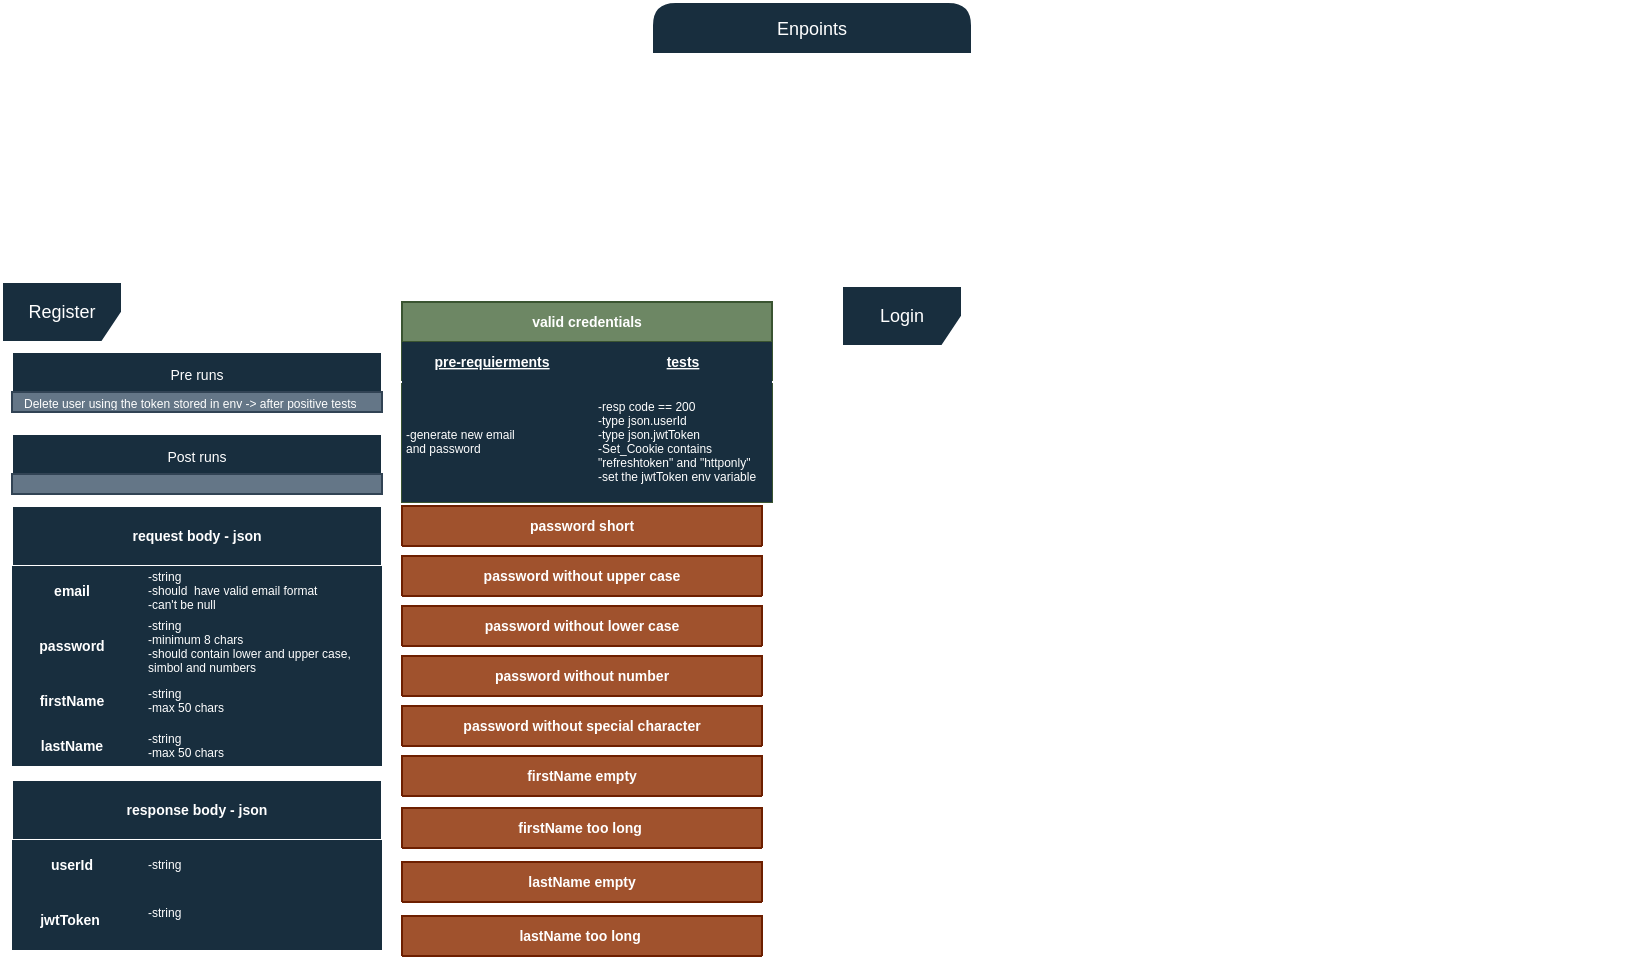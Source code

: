 <mxfile version="20.8.23" type="github">
  <diagram name="Page-1" id="sfZLxv_3EZcdbA1Q-Eus">
    <mxGraphModel dx="440" dy="1471" grid="1" gridSize="10" guides="1" tooltips="1" connect="1" arrows="1" fold="1" page="1" pageScale="1" pageWidth="850" pageHeight="1100" background="none" math="0" shadow="0">
      <root>
        <mxCell id="0" />
        <mxCell id="1" parent="0" />
        <mxCell id="djs5biteb5SUMcrxbuzb-297" value="lastName too long " style="shape=table;startSize=20;container=1;collapsible=1;childLayout=tableLayout;fixedRows=1;rowLines=0;fontStyle=1;align=center;resizeLast=1;fontSize=7;labelBackgroundColor=none;fillColor=#a0522d;strokeColor=#6D1F00;rounded=0;shadow=0;fillStyle=auto;fontColor=#ffffff;" vertex="1" collapsed="1" parent="1">
          <mxGeometry x="220" y="-633" width="180" height="20" as="geometry">
            <mxRectangle x="440" y="-823" width="180" height="70" as="alternateBounds" />
          </mxGeometry>
        </mxCell>
        <mxCell id="djs5biteb5SUMcrxbuzb-298" value="" style="shape=tableRow;horizontal=0;startSize=0;swimlaneHead=0;swimlaneBody=0;fillColor=none;collapsible=0;dropTarget=0;points=[[0,0.5],[1,0.5]];portConstraint=eastwest;top=0;left=0;right=0;bottom=1;fontSize=9;labelBackgroundColor=none;strokeColor=#FFFFFF;fontColor=#FFFFFF;rounded=1;" vertex="1" parent="djs5biteb5SUMcrxbuzb-297">
          <mxGeometry y="20" width="180" height="20" as="geometry" />
        </mxCell>
        <mxCell id="djs5biteb5SUMcrxbuzb-299" value="pre-requierments" style="shape=partialRectangle;connectable=0;fillColor=#182E3E;top=0;left=0;bottom=0;right=0;fontStyle=5;overflow=hidden;fontSize=7;labelBackgroundColor=none;strokeColor=#FFFFFF;fontColor=#FFFFFF;rounded=1;fillStyle=auto;" vertex="1" parent="djs5biteb5SUMcrxbuzb-298">
          <mxGeometry width="90" height="20" as="geometry">
            <mxRectangle width="90" height="20" as="alternateBounds" />
          </mxGeometry>
        </mxCell>
        <mxCell id="djs5biteb5SUMcrxbuzb-300" value="tests" style="shape=partialRectangle;connectable=0;fillColor=#182E3E;top=0;left=0;bottom=0;right=0;align=center;spacingLeft=6;fontStyle=5;overflow=hidden;fontSize=7;labelBackgroundColor=none;strokeColor=#FFFFFF;fontColor=#FFFFFF;rounded=1;fillStyle=auto;" vertex="1" parent="djs5biteb5SUMcrxbuzb-298">
          <mxGeometry x="90" width="90" height="20" as="geometry">
            <mxRectangle width="90" height="20" as="alternateBounds" />
          </mxGeometry>
        </mxCell>
        <mxCell id="djs5biteb5SUMcrxbuzb-301" value="" style="shape=tableRow;horizontal=0;startSize=0;swimlaneHead=0;swimlaneBody=0;fillColor=none;collapsible=0;dropTarget=0;points=[[0,0.5],[1,0.5]];portConstraint=eastwest;top=0;left=0;right=0;bottom=0;fontSize=9;labelBackgroundColor=none;strokeColor=#FFFFFF;fontColor=#FFFFFF;rounded=0;" vertex="1" parent="djs5biteb5SUMcrxbuzb-297">
          <mxGeometry y="40" width="180" height="30" as="geometry" />
        </mxCell>
        <mxCell id="djs5biteb5SUMcrxbuzb-302" value="-use random credentials&#xa;-lastName longer than 50" style="shape=partialRectangle;connectable=0;fillColor=#182E3E;top=0;left=0;bottom=0;right=0;editable=1;overflow=hidden;fontSize=6;labelBackgroundColor=none;strokeColor=#FFFFFF;fontColor=#FFFFFF;rounded=1;fillStyle=auto;align=left;" vertex="1" parent="djs5biteb5SUMcrxbuzb-301">
          <mxGeometry width="90" height="30" as="geometry">
            <mxRectangle width="90" height="30" as="alternateBounds" />
          </mxGeometry>
        </mxCell>
        <mxCell id="djs5biteb5SUMcrxbuzb-303" value="-resp code == 400&#xa;-json.type == &quot;LastName.&#xa;TooLong&quot;" style="shape=partialRectangle;connectable=0;fillColor=#182E3E;top=0;left=0;bottom=0;right=0;align=left;spacingLeft=6;overflow=hidden;fontSize=6;labelBackgroundColor=none;strokeColor=#FFFFFF;fontColor=#FFFFFF;rounded=1;fillStyle=auto;" vertex="1" parent="djs5biteb5SUMcrxbuzb-301">
          <mxGeometry x="90" width="90" height="30" as="geometry">
            <mxRectangle width="90" height="30" as="alternateBounds" />
          </mxGeometry>
        </mxCell>
        <mxCell id="djs5biteb5SUMcrxbuzb-283" value="lastName empty" style="shape=table;startSize=20;container=1;collapsible=1;childLayout=tableLayout;fixedRows=1;rowLines=0;fontStyle=1;align=center;resizeLast=1;fontSize=7;labelBackgroundColor=none;fillColor=#a0522d;strokeColor=#6D1F00;rounded=0;shadow=0;fillStyle=auto;fontColor=#ffffff;" vertex="1" collapsed="1" parent="1">
          <mxGeometry x="220" y="-660" width="180" height="20" as="geometry">
            <mxRectangle x="440" y="-897" width="180" height="70" as="alternateBounds" />
          </mxGeometry>
        </mxCell>
        <mxCell id="djs5biteb5SUMcrxbuzb-284" value="" style="shape=tableRow;horizontal=0;startSize=0;swimlaneHead=0;swimlaneBody=0;fillColor=none;collapsible=0;dropTarget=0;points=[[0,0.5],[1,0.5]];portConstraint=eastwest;top=0;left=0;right=0;bottom=1;fontSize=9;labelBackgroundColor=none;strokeColor=#FFFFFF;fontColor=#FFFFFF;rounded=1;" vertex="1" parent="djs5biteb5SUMcrxbuzb-283">
          <mxGeometry y="20" width="180" height="20" as="geometry" />
        </mxCell>
        <mxCell id="djs5biteb5SUMcrxbuzb-285" value="pre-requierments" style="shape=partialRectangle;connectable=0;fillColor=#182E3E;top=0;left=0;bottom=0;right=0;fontStyle=5;overflow=hidden;fontSize=7;labelBackgroundColor=none;strokeColor=#FFFFFF;fontColor=#FFFFFF;rounded=1;fillStyle=auto;" vertex="1" parent="djs5biteb5SUMcrxbuzb-284">
          <mxGeometry width="90" height="20" as="geometry">
            <mxRectangle width="90" height="20" as="alternateBounds" />
          </mxGeometry>
        </mxCell>
        <mxCell id="djs5biteb5SUMcrxbuzb-286" value="tests" style="shape=partialRectangle;connectable=0;fillColor=#182E3E;top=0;left=0;bottom=0;right=0;align=center;spacingLeft=6;fontStyle=5;overflow=hidden;fontSize=7;labelBackgroundColor=none;strokeColor=#FFFFFF;fontColor=#FFFFFF;rounded=1;fillStyle=auto;" vertex="1" parent="djs5biteb5SUMcrxbuzb-284">
          <mxGeometry x="90" width="90" height="20" as="geometry">
            <mxRectangle width="90" height="20" as="alternateBounds" />
          </mxGeometry>
        </mxCell>
        <mxCell id="djs5biteb5SUMcrxbuzb-287" value="" style="shape=tableRow;horizontal=0;startSize=0;swimlaneHead=0;swimlaneBody=0;fillColor=none;collapsible=0;dropTarget=0;points=[[0,0.5],[1,0.5]];portConstraint=eastwest;top=0;left=0;right=0;bottom=0;fontSize=9;labelBackgroundColor=none;strokeColor=#FFFFFF;fontColor=#FFFFFF;rounded=0;" vertex="1" parent="djs5biteb5SUMcrxbuzb-283">
          <mxGeometry y="40" width="180" height="30" as="geometry" />
        </mxCell>
        <mxCell id="djs5biteb5SUMcrxbuzb-288" value="-use random credentials&#xa;-lastName empty" style="shape=partialRectangle;connectable=0;fillColor=#182E3E;top=0;left=0;bottom=0;right=0;editable=1;overflow=hidden;fontSize=6;labelBackgroundColor=none;strokeColor=#FFFFFF;fontColor=#FFFFFF;rounded=1;fillStyle=auto;align=left;" vertex="1" parent="djs5biteb5SUMcrxbuzb-287">
          <mxGeometry width="90" height="30" as="geometry">
            <mxRectangle width="90" height="30" as="alternateBounds" />
          </mxGeometry>
        </mxCell>
        <mxCell id="djs5biteb5SUMcrxbuzb-289" value="-resp code == 400&#xa;-json.type == &quot;LastName.&#xa;Empty&quot;" style="shape=partialRectangle;connectable=0;fillColor=#182E3E;top=0;left=0;bottom=0;right=0;align=left;spacingLeft=6;overflow=hidden;fontSize=6;labelBackgroundColor=none;strokeColor=#FFFFFF;fontColor=#FFFFFF;rounded=1;fillStyle=auto;" vertex="1" parent="djs5biteb5SUMcrxbuzb-287">
          <mxGeometry x="90" width="90" height="30" as="geometry">
            <mxRectangle width="90" height="30" as="alternateBounds" />
          </mxGeometry>
        </mxCell>
        <mxCell id="djs5biteb5SUMcrxbuzb-276" value="firstName too long " style="shape=table;startSize=20;container=1;collapsible=1;childLayout=tableLayout;fixedRows=1;rowLines=0;fontStyle=1;align=center;resizeLast=1;fontSize=7;labelBackgroundColor=none;fillColor=#a0522d;strokeColor=#6D1F00;rounded=0;shadow=0;fillStyle=auto;fontColor=#ffffff;" vertex="1" collapsed="1" parent="1">
          <mxGeometry x="220" y="-687" width="180" height="20" as="geometry">
            <mxRectangle x="440" y="-924" width="180" height="70" as="alternateBounds" />
          </mxGeometry>
        </mxCell>
        <mxCell id="djs5biteb5SUMcrxbuzb-277" value="" style="shape=tableRow;horizontal=0;startSize=0;swimlaneHead=0;swimlaneBody=0;fillColor=none;collapsible=0;dropTarget=0;points=[[0,0.5],[1,0.5]];portConstraint=eastwest;top=0;left=0;right=0;bottom=1;fontSize=9;labelBackgroundColor=none;strokeColor=#FFFFFF;fontColor=#FFFFFF;rounded=1;" vertex="1" parent="djs5biteb5SUMcrxbuzb-276">
          <mxGeometry y="20" width="180" height="20" as="geometry" />
        </mxCell>
        <mxCell id="djs5biteb5SUMcrxbuzb-278" value="pre-requierments" style="shape=partialRectangle;connectable=0;fillColor=#182E3E;top=0;left=0;bottom=0;right=0;fontStyle=5;overflow=hidden;fontSize=7;labelBackgroundColor=none;strokeColor=#FFFFFF;fontColor=#FFFFFF;rounded=1;fillStyle=auto;" vertex="1" parent="djs5biteb5SUMcrxbuzb-277">
          <mxGeometry width="90" height="20" as="geometry">
            <mxRectangle width="90" height="20" as="alternateBounds" />
          </mxGeometry>
        </mxCell>
        <mxCell id="djs5biteb5SUMcrxbuzb-279" value="tests" style="shape=partialRectangle;connectable=0;fillColor=#182E3E;top=0;left=0;bottom=0;right=0;align=center;spacingLeft=6;fontStyle=5;overflow=hidden;fontSize=7;labelBackgroundColor=none;strokeColor=#FFFFFF;fontColor=#FFFFFF;rounded=1;fillStyle=auto;" vertex="1" parent="djs5biteb5SUMcrxbuzb-277">
          <mxGeometry x="90" width="90" height="20" as="geometry">
            <mxRectangle width="90" height="20" as="alternateBounds" />
          </mxGeometry>
        </mxCell>
        <mxCell id="djs5biteb5SUMcrxbuzb-280" value="" style="shape=tableRow;horizontal=0;startSize=0;swimlaneHead=0;swimlaneBody=0;fillColor=none;collapsible=0;dropTarget=0;points=[[0,0.5],[1,0.5]];portConstraint=eastwest;top=0;left=0;right=0;bottom=0;fontSize=9;labelBackgroundColor=none;strokeColor=#FFFFFF;fontColor=#FFFFFF;rounded=0;" vertex="1" parent="djs5biteb5SUMcrxbuzb-276">
          <mxGeometry y="40" width="180" height="30" as="geometry" />
        </mxCell>
        <mxCell id="djs5biteb5SUMcrxbuzb-281" value="-use random credentials&#xa;-firstName longer than 50" style="shape=partialRectangle;connectable=0;fillColor=#182E3E;top=0;left=0;bottom=0;right=0;editable=1;overflow=hidden;fontSize=6;labelBackgroundColor=none;strokeColor=#FFFFFF;fontColor=#FFFFFF;rounded=1;fillStyle=auto;align=left;" vertex="1" parent="djs5biteb5SUMcrxbuzb-280">
          <mxGeometry width="90" height="30" as="geometry">
            <mxRectangle width="90" height="30" as="alternateBounds" />
          </mxGeometry>
        </mxCell>
        <mxCell id="djs5biteb5SUMcrxbuzb-282" value="-resp code == 400&#xa;-json.type == &quot;FirstName.&#xa;TooLong&quot;" style="shape=partialRectangle;connectable=0;fillColor=#182E3E;top=0;left=0;bottom=0;right=0;align=left;spacingLeft=6;overflow=hidden;fontSize=6;labelBackgroundColor=none;strokeColor=#FFFFFF;fontColor=#FFFFFF;rounded=1;fillStyle=auto;" vertex="1" parent="djs5biteb5SUMcrxbuzb-280">
          <mxGeometry x="90" width="90" height="30" as="geometry">
            <mxRectangle width="90" height="30" as="alternateBounds" />
          </mxGeometry>
        </mxCell>
        <mxCell id="djs5biteb5SUMcrxbuzb-290" value="firstName empty" style="shape=table;startSize=20;container=1;collapsible=1;childLayout=tableLayout;fixedRows=1;rowLines=0;fontStyle=1;align=center;resizeLast=1;fontSize=7;labelBackgroundColor=none;fillColor=#a0522d;strokeColor=#6D1F00;rounded=0;shadow=0;fillStyle=auto;fontColor=#ffffff;" vertex="1" collapsed="1" parent="1">
          <mxGeometry x="220" y="-713" width="180" height="20" as="geometry">
            <mxRectangle x="440" y="-950" width="180" height="70" as="alternateBounds" />
          </mxGeometry>
        </mxCell>
        <mxCell id="djs5biteb5SUMcrxbuzb-291" value="" style="shape=tableRow;horizontal=0;startSize=0;swimlaneHead=0;swimlaneBody=0;fillColor=none;collapsible=0;dropTarget=0;points=[[0,0.5],[1,0.5]];portConstraint=eastwest;top=0;left=0;right=0;bottom=1;fontSize=9;labelBackgroundColor=none;strokeColor=#FFFFFF;fontColor=#FFFFFF;rounded=1;" vertex="1" parent="djs5biteb5SUMcrxbuzb-290">
          <mxGeometry y="20" width="180" height="20" as="geometry" />
        </mxCell>
        <mxCell id="djs5biteb5SUMcrxbuzb-292" value="pre-requierments" style="shape=partialRectangle;connectable=0;fillColor=#182E3E;top=0;left=0;bottom=0;right=0;fontStyle=5;overflow=hidden;fontSize=7;labelBackgroundColor=none;strokeColor=#FFFFFF;fontColor=#FFFFFF;rounded=1;fillStyle=auto;" vertex="1" parent="djs5biteb5SUMcrxbuzb-291">
          <mxGeometry width="90" height="20" as="geometry">
            <mxRectangle width="90" height="20" as="alternateBounds" />
          </mxGeometry>
        </mxCell>
        <mxCell id="djs5biteb5SUMcrxbuzb-293" value="tests" style="shape=partialRectangle;connectable=0;fillColor=#182E3E;top=0;left=0;bottom=0;right=0;align=center;spacingLeft=6;fontStyle=5;overflow=hidden;fontSize=7;labelBackgroundColor=none;strokeColor=#FFFFFF;fontColor=#FFFFFF;rounded=1;fillStyle=auto;" vertex="1" parent="djs5biteb5SUMcrxbuzb-291">
          <mxGeometry x="90" width="90" height="20" as="geometry">
            <mxRectangle width="90" height="20" as="alternateBounds" />
          </mxGeometry>
        </mxCell>
        <mxCell id="djs5biteb5SUMcrxbuzb-294" value="" style="shape=tableRow;horizontal=0;startSize=0;swimlaneHead=0;swimlaneBody=0;fillColor=none;collapsible=0;dropTarget=0;points=[[0,0.5],[1,0.5]];portConstraint=eastwest;top=0;left=0;right=0;bottom=0;fontSize=9;labelBackgroundColor=none;strokeColor=#FFFFFF;fontColor=#FFFFFF;rounded=0;" vertex="1" parent="djs5biteb5SUMcrxbuzb-290">
          <mxGeometry y="40" width="180" height="30" as="geometry" />
        </mxCell>
        <mxCell id="djs5biteb5SUMcrxbuzb-295" value="-use random credentials&#xa;-firstName empty" style="shape=partialRectangle;connectable=0;fillColor=#182E3E;top=0;left=0;bottom=0;right=0;editable=1;overflow=hidden;fontSize=6;labelBackgroundColor=none;strokeColor=#FFFFFF;fontColor=#FFFFFF;rounded=1;fillStyle=auto;align=left;" vertex="1" parent="djs5biteb5SUMcrxbuzb-294">
          <mxGeometry width="90" height="30" as="geometry">
            <mxRectangle width="90" height="30" as="alternateBounds" />
          </mxGeometry>
        </mxCell>
        <mxCell id="djs5biteb5SUMcrxbuzb-296" value="-resp code == 400&#xa;-json.type == &quot;FirstName.&#xa;Empty&quot;" style="shape=partialRectangle;connectable=0;fillColor=#182E3E;top=0;left=0;bottom=0;right=0;align=left;spacingLeft=6;overflow=hidden;fontSize=6;labelBackgroundColor=none;strokeColor=#FFFFFF;fontColor=#FFFFFF;rounded=1;fillStyle=auto;" vertex="1" parent="djs5biteb5SUMcrxbuzb-294">
          <mxGeometry x="90" width="90" height="30" as="geometry">
            <mxRectangle width="90" height="30" as="alternateBounds" />
          </mxGeometry>
        </mxCell>
        <mxCell id="djs5biteb5SUMcrxbuzb-269" value="password without special character" style="shape=table;startSize=20;container=1;collapsible=1;childLayout=tableLayout;fixedRows=1;rowLines=0;fontStyle=1;align=center;resizeLast=1;fontSize=7;labelBackgroundColor=none;fillColor=#a0522d;strokeColor=#6D1F00;rounded=0;shadow=0;fillStyle=auto;fontColor=#ffffff;" vertex="1" collapsed="1" parent="1">
          <mxGeometry x="220" y="-738" width="180" height="20" as="geometry">
            <mxRectangle x="440" y="-975" width="180" height="70" as="alternateBounds" />
          </mxGeometry>
        </mxCell>
        <mxCell id="djs5biteb5SUMcrxbuzb-270" value="" style="shape=tableRow;horizontal=0;startSize=0;swimlaneHead=0;swimlaneBody=0;fillColor=none;collapsible=0;dropTarget=0;points=[[0,0.5],[1,0.5]];portConstraint=eastwest;top=0;left=0;right=0;bottom=1;fontSize=9;labelBackgroundColor=none;strokeColor=#FFFFFF;fontColor=#FFFFFF;rounded=1;" vertex="1" parent="djs5biteb5SUMcrxbuzb-269">
          <mxGeometry y="20" width="180" height="20" as="geometry" />
        </mxCell>
        <mxCell id="djs5biteb5SUMcrxbuzb-271" value="pre-requierments" style="shape=partialRectangle;connectable=0;fillColor=#182E3E;top=0;left=0;bottom=0;right=0;fontStyle=5;overflow=hidden;fontSize=7;labelBackgroundColor=none;strokeColor=#FFFFFF;fontColor=#FFFFFF;rounded=1;fillStyle=auto;" vertex="1" parent="djs5biteb5SUMcrxbuzb-270">
          <mxGeometry width="90" height="20" as="geometry">
            <mxRectangle width="90" height="20" as="alternateBounds" />
          </mxGeometry>
        </mxCell>
        <mxCell id="djs5biteb5SUMcrxbuzb-272" value="tests" style="shape=partialRectangle;connectable=0;fillColor=#182E3E;top=0;left=0;bottom=0;right=0;align=center;spacingLeft=6;fontStyle=5;overflow=hidden;fontSize=7;labelBackgroundColor=none;strokeColor=#FFFFFF;fontColor=#FFFFFF;rounded=1;fillStyle=auto;" vertex="1" parent="djs5biteb5SUMcrxbuzb-270">
          <mxGeometry x="90" width="90" height="20" as="geometry">
            <mxRectangle width="90" height="20" as="alternateBounds" />
          </mxGeometry>
        </mxCell>
        <mxCell id="djs5biteb5SUMcrxbuzb-273" value="" style="shape=tableRow;horizontal=0;startSize=0;swimlaneHead=0;swimlaneBody=0;fillColor=none;collapsible=0;dropTarget=0;points=[[0,0.5],[1,0.5]];portConstraint=eastwest;top=0;left=0;right=0;bottom=0;fontSize=9;labelBackgroundColor=none;strokeColor=#FFFFFF;fontColor=#FFFFFF;rounded=0;" vertex="1" parent="djs5biteb5SUMcrxbuzb-269">
          <mxGeometry y="40" width="180" height="30" as="geometry" />
        </mxCell>
        <mxCell id="djs5biteb5SUMcrxbuzb-274" value="-use random credentials&#xa;-use invalid password" style="shape=partialRectangle;connectable=0;fillColor=#182E3E;top=0;left=0;bottom=0;right=0;editable=1;overflow=hidden;fontSize=6;labelBackgroundColor=none;strokeColor=#FFFFFF;fontColor=#FFFFFF;rounded=1;fillStyle=auto;align=left;" vertex="1" parent="djs5biteb5SUMcrxbuzb-273">
          <mxGeometry width="90" height="30" as="geometry">
            <mxRectangle width="90" height="30" as="alternateBounds" />
          </mxGeometry>
        </mxCell>
        <mxCell id="djs5biteb5SUMcrxbuzb-275" value="-resp code == 400&#xa;-json.type == &quot;Password.&#xa;SpecialCharacter&quot;" style="shape=partialRectangle;connectable=0;fillColor=#182E3E;top=0;left=0;bottom=0;right=0;align=left;spacingLeft=6;overflow=hidden;fontSize=6;labelBackgroundColor=none;strokeColor=#FFFFFF;fontColor=#FFFFFF;rounded=1;fillStyle=auto;" vertex="1" parent="djs5biteb5SUMcrxbuzb-273">
          <mxGeometry x="90" width="90" height="30" as="geometry">
            <mxRectangle width="90" height="30" as="alternateBounds" />
          </mxGeometry>
        </mxCell>
        <mxCell id="djs5biteb5SUMcrxbuzb-262" value="password without number" style="shape=table;startSize=20;container=1;collapsible=1;childLayout=tableLayout;fixedRows=1;rowLines=0;fontStyle=1;align=center;resizeLast=1;fontSize=7;labelBackgroundColor=none;fillColor=#a0522d;strokeColor=#6D1F00;rounded=0;shadow=0;fillStyle=auto;fontColor=#ffffff;" vertex="1" collapsed="1" parent="1">
          <mxGeometry x="220" y="-763" width="180" height="20" as="geometry">
            <mxRectangle x="440" y="-1000" width="180" height="70" as="alternateBounds" />
          </mxGeometry>
        </mxCell>
        <mxCell id="djs5biteb5SUMcrxbuzb-263" value="" style="shape=tableRow;horizontal=0;startSize=0;swimlaneHead=0;swimlaneBody=0;fillColor=none;collapsible=0;dropTarget=0;points=[[0,0.5],[1,0.5]];portConstraint=eastwest;top=0;left=0;right=0;bottom=1;fontSize=9;labelBackgroundColor=none;strokeColor=#FFFFFF;fontColor=#FFFFFF;rounded=1;" vertex="1" parent="djs5biteb5SUMcrxbuzb-262">
          <mxGeometry y="20" width="180" height="20" as="geometry" />
        </mxCell>
        <mxCell id="djs5biteb5SUMcrxbuzb-264" value="pre-requierments" style="shape=partialRectangle;connectable=0;fillColor=#182E3E;top=0;left=0;bottom=0;right=0;fontStyle=5;overflow=hidden;fontSize=7;labelBackgroundColor=none;strokeColor=#FFFFFF;fontColor=#FFFFFF;rounded=1;fillStyle=auto;" vertex="1" parent="djs5biteb5SUMcrxbuzb-263">
          <mxGeometry width="90" height="20" as="geometry">
            <mxRectangle width="90" height="20" as="alternateBounds" />
          </mxGeometry>
        </mxCell>
        <mxCell id="djs5biteb5SUMcrxbuzb-265" value="tests" style="shape=partialRectangle;connectable=0;fillColor=#182E3E;top=0;left=0;bottom=0;right=0;align=center;spacingLeft=6;fontStyle=5;overflow=hidden;fontSize=7;labelBackgroundColor=none;strokeColor=#FFFFFF;fontColor=#FFFFFF;rounded=1;fillStyle=auto;" vertex="1" parent="djs5biteb5SUMcrxbuzb-263">
          <mxGeometry x="90" width="90" height="20" as="geometry">
            <mxRectangle width="90" height="20" as="alternateBounds" />
          </mxGeometry>
        </mxCell>
        <mxCell id="djs5biteb5SUMcrxbuzb-266" value="" style="shape=tableRow;horizontal=0;startSize=0;swimlaneHead=0;swimlaneBody=0;fillColor=none;collapsible=0;dropTarget=0;points=[[0,0.5],[1,0.5]];portConstraint=eastwest;top=0;left=0;right=0;bottom=0;fontSize=9;labelBackgroundColor=none;strokeColor=#FFFFFF;fontColor=#FFFFFF;rounded=0;" vertex="1" parent="djs5biteb5SUMcrxbuzb-262">
          <mxGeometry y="40" width="180" height="30" as="geometry" />
        </mxCell>
        <mxCell id="djs5biteb5SUMcrxbuzb-267" value="-use random credentials&#xa;-use invalid password" style="shape=partialRectangle;connectable=0;fillColor=#182E3E;top=0;left=0;bottom=0;right=0;editable=1;overflow=hidden;fontSize=6;labelBackgroundColor=none;strokeColor=#FFFFFF;fontColor=#FFFFFF;rounded=1;fillStyle=auto;align=left;" vertex="1" parent="djs5biteb5SUMcrxbuzb-266">
          <mxGeometry width="90" height="30" as="geometry">
            <mxRectangle width="90" height="30" as="alternateBounds" />
          </mxGeometry>
        </mxCell>
        <mxCell id="djs5biteb5SUMcrxbuzb-268" value="-resp code == 400&#xa;-json.type == &quot;Password.&#xa;Number&quot;" style="shape=partialRectangle;connectable=0;fillColor=#182E3E;top=0;left=0;bottom=0;right=0;align=left;spacingLeft=6;overflow=hidden;fontSize=6;labelBackgroundColor=none;strokeColor=#FFFFFF;fontColor=#FFFFFF;rounded=1;fillStyle=auto;" vertex="1" parent="djs5biteb5SUMcrxbuzb-266">
          <mxGeometry x="90" width="90" height="30" as="geometry">
            <mxRectangle width="90" height="30" as="alternateBounds" />
          </mxGeometry>
        </mxCell>
        <mxCell id="djs5biteb5SUMcrxbuzb-255" value="password without lower case" style="shape=table;startSize=20;container=1;collapsible=1;childLayout=tableLayout;fixedRows=1;rowLines=0;fontStyle=1;align=center;resizeLast=1;fontSize=7;labelBackgroundColor=none;fillColor=#a0522d;strokeColor=#6D1F00;rounded=0;shadow=0;fillStyle=auto;fontColor=#ffffff;" vertex="1" collapsed="1" parent="1">
          <mxGeometry x="220" y="-788" width="180" height="20" as="geometry">
            <mxRectangle x="440" y="-1025" width="180" height="70" as="alternateBounds" />
          </mxGeometry>
        </mxCell>
        <mxCell id="djs5biteb5SUMcrxbuzb-256" value="" style="shape=tableRow;horizontal=0;startSize=0;swimlaneHead=0;swimlaneBody=0;fillColor=none;collapsible=0;dropTarget=0;points=[[0,0.5],[1,0.5]];portConstraint=eastwest;top=0;left=0;right=0;bottom=1;fontSize=9;labelBackgroundColor=none;strokeColor=#FFFFFF;fontColor=#FFFFFF;rounded=1;" vertex="1" parent="djs5biteb5SUMcrxbuzb-255">
          <mxGeometry y="20" width="180" height="20" as="geometry" />
        </mxCell>
        <mxCell id="djs5biteb5SUMcrxbuzb-257" value="pre-requierments" style="shape=partialRectangle;connectable=0;fillColor=#182E3E;top=0;left=0;bottom=0;right=0;fontStyle=5;overflow=hidden;fontSize=7;labelBackgroundColor=none;strokeColor=#FFFFFF;fontColor=#FFFFFF;rounded=1;fillStyle=auto;" vertex="1" parent="djs5biteb5SUMcrxbuzb-256">
          <mxGeometry width="90" height="20" as="geometry">
            <mxRectangle width="90" height="20" as="alternateBounds" />
          </mxGeometry>
        </mxCell>
        <mxCell id="djs5biteb5SUMcrxbuzb-258" value="tests" style="shape=partialRectangle;connectable=0;fillColor=#182E3E;top=0;left=0;bottom=0;right=0;align=center;spacingLeft=6;fontStyle=5;overflow=hidden;fontSize=7;labelBackgroundColor=none;strokeColor=#FFFFFF;fontColor=#FFFFFF;rounded=1;fillStyle=auto;" vertex="1" parent="djs5biteb5SUMcrxbuzb-256">
          <mxGeometry x="90" width="90" height="20" as="geometry">
            <mxRectangle width="90" height="20" as="alternateBounds" />
          </mxGeometry>
        </mxCell>
        <mxCell id="djs5biteb5SUMcrxbuzb-259" value="" style="shape=tableRow;horizontal=0;startSize=0;swimlaneHead=0;swimlaneBody=0;fillColor=none;collapsible=0;dropTarget=0;points=[[0,0.5],[1,0.5]];portConstraint=eastwest;top=0;left=0;right=0;bottom=0;fontSize=9;labelBackgroundColor=none;strokeColor=#FFFFFF;fontColor=#FFFFFF;rounded=0;" vertex="1" parent="djs5biteb5SUMcrxbuzb-255">
          <mxGeometry y="40" width="180" height="30" as="geometry" />
        </mxCell>
        <mxCell id="djs5biteb5SUMcrxbuzb-260" value="-use random credentials&#xa;-use invalid password" style="shape=partialRectangle;connectable=0;fillColor=#182E3E;top=0;left=0;bottom=0;right=0;editable=1;overflow=hidden;fontSize=6;labelBackgroundColor=none;strokeColor=#FFFFFF;fontColor=#FFFFFF;rounded=1;fillStyle=auto;align=left;" vertex="1" parent="djs5biteb5SUMcrxbuzb-259">
          <mxGeometry width="90" height="30" as="geometry">
            <mxRectangle width="90" height="30" as="alternateBounds" />
          </mxGeometry>
        </mxCell>
        <mxCell id="djs5biteb5SUMcrxbuzb-261" value="-resp code == 400&#xa;-json.type == &quot;Password.&#xa;LowerCase&quot;" style="shape=partialRectangle;connectable=0;fillColor=#182E3E;top=0;left=0;bottom=0;right=0;align=left;spacingLeft=6;overflow=hidden;fontSize=6;labelBackgroundColor=none;strokeColor=#FFFFFF;fontColor=#FFFFFF;rounded=1;fillStyle=auto;" vertex="1" parent="djs5biteb5SUMcrxbuzb-259">
          <mxGeometry x="90" width="90" height="30" as="geometry">
            <mxRectangle width="90" height="30" as="alternateBounds" />
          </mxGeometry>
        </mxCell>
        <mxCell id="djs5biteb5SUMcrxbuzb-234" value="password without upper case" style="shape=table;startSize=20;container=1;collapsible=1;childLayout=tableLayout;fixedRows=1;rowLines=0;fontStyle=1;align=center;resizeLast=1;fontSize=7;labelBackgroundColor=none;fillColor=#a0522d;strokeColor=#6D1F00;rounded=0;shadow=0;fillStyle=auto;fontColor=#ffffff;" vertex="1" collapsed="1" parent="1">
          <mxGeometry x="220" y="-813" width="180" height="20" as="geometry">
            <mxRectangle x="440" y="-992" width="180" height="70" as="alternateBounds" />
          </mxGeometry>
        </mxCell>
        <mxCell id="djs5biteb5SUMcrxbuzb-235" value="" style="shape=tableRow;horizontal=0;startSize=0;swimlaneHead=0;swimlaneBody=0;fillColor=none;collapsible=0;dropTarget=0;points=[[0,0.5],[1,0.5]];portConstraint=eastwest;top=0;left=0;right=0;bottom=1;fontSize=9;labelBackgroundColor=none;strokeColor=#FFFFFF;fontColor=#FFFFFF;rounded=1;" vertex="1" parent="djs5biteb5SUMcrxbuzb-234">
          <mxGeometry y="20" width="180" height="20" as="geometry" />
        </mxCell>
        <mxCell id="djs5biteb5SUMcrxbuzb-236" value="pre-requierments" style="shape=partialRectangle;connectable=0;fillColor=#182E3E;top=0;left=0;bottom=0;right=0;fontStyle=5;overflow=hidden;fontSize=7;labelBackgroundColor=none;strokeColor=#FFFFFF;fontColor=#FFFFFF;rounded=1;fillStyle=auto;" vertex="1" parent="djs5biteb5SUMcrxbuzb-235">
          <mxGeometry width="90" height="20" as="geometry">
            <mxRectangle width="90" height="20" as="alternateBounds" />
          </mxGeometry>
        </mxCell>
        <mxCell id="djs5biteb5SUMcrxbuzb-237" value="tests" style="shape=partialRectangle;connectable=0;fillColor=#182E3E;top=0;left=0;bottom=0;right=0;align=center;spacingLeft=6;fontStyle=5;overflow=hidden;fontSize=7;labelBackgroundColor=none;strokeColor=#FFFFFF;fontColor=#FFFFFF;rounded=1;fillStyle=auto;" vertex="1" parent="djs5biteb5SUMcrxbuzb-235">
          <mxGeometry x="90" width="90" height="20" as="geometry">
            <mxRectangle width="90" height="20" as="alternateBounds" />
          </mxGeometry>
        </mxCell>
        <mxCell id="djs5biteb5SUMcrxbuzb-238" value="" style="shape=tableRow;horizontal=0;startSize=0;swimlaneHead=0;swimlaneBody=0;fillColor=none;collapsible=0;dropTarget=0;points=[[0,0.5],[1,0.5]];portConstraint=eastwest;top=0;left=0;right=0;bottom=0;fontSize=9;labelBackgroundColor=none;strokeColor=#FFFFFF;fontColor=#FFFFFF;rounded=0;" vertex="1" parent="djs5biteb5SUMcrxbuzb-234">
          <mxGeometry y="40" width="180" height="30" as="geometry" />
        </mxCell>
        <mxCell id="djs5biteb5SUMcrxbuzb-239" value="-use random credentials&#xa;-use invalid password" style="shape=partialRectangle;connectable=0;fillColor=#182E3E;top=0;left=0;bottom=0;right=0;editable=1;overflow=hidden;fontSize=6;labelBackgroundColor=none;strokeColor=#FFFFFF;fontColor=#FFFFFF;rounded=1;fillStyle=auto;align=left;" vertex="1" parent="djs5biteb5SUMcrxbuzb-238">
          <mxGeometry width="90" height="30" as="geometry">
            <mxRectangle width="90" height="30" as="alternateBounds" />
          </mxGeometry>
        </mxCell>
        <mxCell id="djs5biteb5SUMcrxbuzb-240" value="-resp code == 400&#xa;-json.type == &quot;Password.&#xa;UpperCase&quot;" style="shape=partialRectangle;connectable=0;fillColor=#182E3E;top=0;left=0;bottom=0;right=0;align=left;spacingLeft=6;overflow=hidden;fontSize=6;labelBackgroundColor=none;strokeColor=#FFFFFF;fontColor=#FFFFFF;rounded=1;fillStyle=auto;" vertex="1" parent="djs5biteb5SUMcrxbuzb-238">
          <mxGeometry x="90" width="90" height="30" as="geometry">
            <mxRectangle width="90" height="30" as="alternateBounds" />
          </mxGeometry>
        </mxCell>
        <mxCell id="djs5biteb5SUMcrxbuzb-227" value="password short" style="shape=table;startSize=20;container=1;collapsible=1;childLayout=tableLayout;fixedRows=1;rowLines=0;fontStyle=1;align=center;resizeLast=1;fontSize=7;labelBackgroundColor=none;fillColor=#a0522d;strokeColor=#6D1F00;rounded=0;shadow=0;fillStyle=auto;fontColor=#ffffff;" vertex="1" collapsed="1" parent="1">
          <mxGeometry x="220" y="-838" width="180" height="20" as="geometry">
            <mxRectangle x="440" y="-1017" width="180" height="70" as="alternateBounds" />
          </mxGeometry>
        </mxCell>
        <mxCell id="djs5biteb5SUMcrxbuzb-228" value="" style="shape=tableRow;horizontal=0;startSize=0;swimlaneHead=0;swimlaneBody=0;fillColor=none;collapsible=0;dropTarget=0;points=[[0,0.5],[1,0.5]];portConstraint=eastwest;top=0;left=0;right=0;bottom=1;fontSize=9;labelBackgroundColor=none;strokeColor=#FFFFFF;fontColor=#FFFFFF;rounded=1;" vertex="1" parent="djs5biteb5SUMcrxbuzb-227">
          <mxGeometry y="20" width="180" height="20" as="geometry" />
        </mxCell>
        <mxCell id="djs5biteb5SUMcrxbuzb-229" value="pre-requierments" style="shape=partialRectangle;connectable=0;fillColor=#182E3E;top=0;left=0;bottom=0;right=0;fontStyle=5;overflow=hidden;fontSize=7;labelBackgroundColor=none;strokeColor=#FFFFFF;fontColor=#FFFFFF;rounded=1;fillStyle=auto;" vertex="1" parent="djs5biteb5SUMcrxbuzb-228">
          <mxGeometry width="90" height="20" as="geometry">
            <mxRectangle width="90" height="20" as="alternateBounds" />
          </mxGeometry>
        </mxCell>
        <mxCell id="djs5biteb5SUMcrxbuzb-230" value="tests" style="shape=partialRectangle;connectable=0;fillColor=#182E3E;top=0;left=0;bottom=0;right=0;align=center;spacingLeft=6;fontStyle=5;overflow=hidden;fontSize=7;labelBackgroundColor=none;strokeColor=#FFFFFF;fontColor=#FFFFFF;rounded=1;fillStyle=auto;" vertex="1" parent="djs5biteb5SUMcrxbuzb-228">
          <mxGeometry x="90" width="90" height="20" as="geometry">
            <mxRectangle width="90" height="20" as="alternateBounds" />
          </mxGeometry>
        </mxCell>
        <mxCell id="djs5biteb5SUMcrxbuzb-231" value="" style="shape=tableRow;horizontal=0;startSize=0;swimlaneHead=0;swimlaneBody=0;fillColor=none;collapsible=0;dropTarget=0;points=[[0,0.5],[1,0.5]];portConstraint=eastwest;top=0;left=0;right=0;bottom=0;fontSize=9;labelBackgroundColor=none;strokeColor=#FFFFFF;fontColor=#FFFFFF;rounded=0;" vertex="1" parent="djs5biteb5SUMcrxbuzb-227">
          <mxGeometry y="40" width="180" height="30" as="geometry" />
        </mxCell>
        <mxCell id="djs5biteb5SUMcrxbuzb-232" value="-use random credentials&#xa;-use invalid password" style="shape=partialRectangle;connectable=0;fillColor=#182E3E;top=0;left=0;bottom=0;right=0;editable=1;overflow=hidden;fontSize=6;labelBackgroundColor=none;strokeColor=#FFFFFF;fontColor=#FFFFFF;rounded=1;fillStyle=auto;align=left;" vertex="1" parent="djs5biteb5SUMcrxbuzb-231">
          <mxGeometry width="90" height="30" as="geometry">
            <mxRectangle width="90" height="30" as="alternateBounds" />
          </mxGeometry>
        </mxCell>
        <mxCell id="djs5biteb5SUMcrxbuzb-233" value="-resp code == 400&#xa;-json.type == &quot;Password.&#xa;TooShort&quot;" style="shape=partialRectangle;connectable=0;fillColor=#182E3E;top=0;left=0;bottom=0;right=0;align=left;spacingLeft=6;overflow=hidden;fontSize=6;labelBackgroundColor=none;strokeColor=#FFFFFF;fontColor=#FFFFFF;rounded=1;fillStyle=auto;" vertex="1" parent="djs5biteb5SUMcrxbuzb-231">
          <mxGeometry x="90" width="90" height="30" as="geometry">
            <mxRectangle width="90" height="30" as="alternateBounds" />
          </mxGeometry>
        </mxCell>
        <mxCell id="djs5biteb5SUMcrxbuzb-17" value="Enpoints" style="swimlane;fontStyle=0;childLayout=stackLayout;horizontal=1;startSize=26;horizontalStack=0;resizeParent=1;resizeParentMax=0;resizeLast=0;collapsible=1;marginBottom=0;align=center;fontSize=9;labelBackgroundColor=none;fillColor=#182E3E;strokeColor=#FFFFFF;fontColor=#FFFFFF;rounded=1;" vertex="1" parent="1">
          <mxGeometry x="345" y="-1090" width="160" height="120" as="geometry">
            <mxRectangle x="40" y="-1090" width="80" height="26" as="alternateBounds" />
          </mxGeometry>
        </mxCell>
        <mxCell id="djs5biteb5SUMcrxbuzb-18" value="Register&#xa;Login&#xa;Remove&#xa;Update&#xa;GetUserById&#xa;RefreshToken" style="text;strokeColor=none;fillColor=none;spacingLeft=4;spacingRight=4;overflow=hidden;rotatable=0;points=[[0,0.5],[1,0.5]];portConstraint=eastwest;fontSize=9;labelBackgroundColor=none;fontColor=#FFFFFF;rounded=1;" vertex="1" parent="djs5biteb5SUMcrxbuzb-17">
          <mxGeometry y="26" width="160" height="94" as="geometry" />
        </mxCell>
        <mxCell id="djs5biteb5SUMcrxbuzb-311" value="password empty" style="shape=table;startSize=20;container=1;collapsible=1;childLayout=tableLayout;fixedRows=1;rowLines=0;fontStyle=1;align=center;resizeLast=1;fontSize=7;labelBackgroundColor=none;fillColor=#a0522d;strokeColor=#6D1F00;rounded=0;shadow=0;fillStyle=auto;fontColor=#ffffff;" vertex="1" collapsed="1" parent="1">
          <mxGeometry x="220" y="-864" width="180" height="20" as="geometry">
            <mxRectangle x="220" y="-864" width="180" height="70" as="alternateBounds" />
          </mxGeometry>
        </mxCell>
        <mxCell id="djs5biteb5SUMcrxbuzb-312" value="" style="shape=tableRow;horizontal=0;startSize=0;swimlaneHead=0;swimlaneBody=0;fillColor=none;collapsible=0;dropTarget=0;points=[[0,0.5],[1,0.5]];portConstraint=eastwest;top=0;left=0;right=0;bottom=1;fontSize=9;labelBackgroundColor=none;strokeColor=#FFFFFF;fontColor=#FFFFFF;rounded=1;" vertex="1" parent="djs5biteb5SUMcrxbuzb-311">
          <mxGeometry y="20" width="180" height="20" as="geometry" />
        </mxCell>
        <mxCell id="djs5biteb5SUMcrxbuzb-313" value="pre-requierments" style="shape=partialRectangle;connectable=0;fillColor=#182E3E;top=0;left=0;bottom=0;right=0;fontStyle=5;overflow=hidden;fontSize=7;labelBackgroundColor=none;strokeColor=#FFFFFF;fontColor=#FFFFFF;rounded=1;fillStyle=auto;" vertex="1" parent="djs5biteb5SUMcrxbuzb-312">
          <mxGeometry width="90" height="20" as="geometry">
            <mxRectangle width="90" height="20" as="alternateBounds" />
          </mxGeometry>
        </mxCell>
        <mxCell id="djs5biteb5SUMcrxbuzb-314" value="tests" style="shape=partialRectangle;connectable=0;fillColor=#182E3E;top=0;left=0;bottom=0;right=0;align=center;spacingLeft=6;fontStyle=5;overflow=hidden;fontSize=7;labelBackgroundColor=none;strokeColor=#FFFFFF;fontColor=#FFFFFF;rounded=1;fillStyle=auto;" vertex="1" parent="djs5biteb5SUMcrxbuzb-312">
          <mxGeometry x="90" width="90" height="20" as="geometry">
            <mxRectangle width="90" height="20" as="alternateBounds" />
          </mxGeometry>
        </mxCell>
        <mxCell id="djs5biteb5SUMcrxbuzb-315" value="" style="shape=tableRow;horizontal=0;startSize=0;swimlaneHead=0;swimlaneBody=0;fillColor=none;collapsible=0;dropTarget=0;points=[[0,0.5],[1,0.5]];portConstraint=eastwest;top=0;left=0;right=0;bottom=0;fontSize=9;labelBackgroundColor=none;strokeColor=#FFFFFF;fontColor=#FFFFFF;rounded=0;" vertex="1" parent="djs5biteb5SUMcrxbuzb-311">
          <mxGeometry y="40" width="180" height="30" as="geometry" />
        </mxCell>
        <mxCell id="djs5biteb5SUMcrxbuzb-316" value="-use random credentials&#xa;-password empty" style="shape=partialRectangle;connectable=0;fillColor=#182E3E;top=0;left=0;bottom=0;right=0;editable=1;overflow=hidden;fontSize=6;labelBackgroundColor=none;strokeColor=#FFFFFF;fontColor=#FFFFFF;rounded=1;fillStyle=auto;align=left;" vertex="1" parent="djs5biteb5SUMcrxbuzb-315">
          <mxGeometry width="90" height="30" as="geometry">
            <mxRectangle width="90" height="30" as="alternateBounds" />
          </mxGeometry>
        </mxCell>
        <mxCell id="djs5biteb5SUMcrxbuzb-317" value="-resp code == 400&#xa;-json.type == &quot;Password.&#xa;Empty&quot;" style="shape=partialRectangle;connectable=0;fillColor=#182E3E;top=0;left=0;bottom=0;right=0;align=left;spacingLeft=6;overflow=hidden;fontSize=6;labelBackgroundColor=none;strokeColor=#FFFFFF;fontColor=#FFFFFF;rounded=1;fillStyle=auto;" vertex="1" parent="djs5biteb5SUMcrxbuzb-315">
          <mxGeometry x="90" width="90" height="30" as="geometry">
            <mxRectangle width="90" height="30" as="alternateBounds" />
          </mxGeometry>
        </mxCell>
        <mxCell id="djs5biteb5SUMcrxbuzb-57" value="Register" style="shape=umlFrame;whiteSpace=wrap;html=1;pointerEvents=0;fontSize=9;labelBackgroundColor=none;fillColor=#182E3E;strokeColor=#FFFFFF;fontColor=#FFFFFF;rounded=1;" vertex="1" parent="1">
          <mxGeometry x="20" y="-950" width="390" height="340" as="geometry" />
        </mxCell>
        <mxCell id="djs5biteb5SUMcrxbuzb-124" value="request body - json" style="shape=table;startSize=30;container=1;collapsible=1;childLayout=tableLayout;fixedRows=1;rowLines=0;fontStyle=1;align=center;resizeLast=1;rounded=0;shadow=0;labelBackgroundColor=none;fillStyle=auto;strokeColor=#FFFFFF;fontFamily=Helvetica;fontSize=7;fontColor=#FFFFFF;fillColor=#182E3E;" vertex="1" parent="1">
          <mxGeometry x="25" y="-838" width="185" height="130" as="geometry">
            <mxRectangle x="245" y="-1045" width="135" height="30" as="alternateBounds" />
          </mxGeometry>
        </mxCell>
        <mxCell id="djs5biteb5SUMcrxbuzb-128" value="" style="shape=tableRow;horizontal=0;startSize=0;swimlaneHead=0;swimlaneBody=0;fillColor=none;collapsible=0;dropTarget=0;points=[[0,0.5],[1,0.5]];portConstraint=eastwest;top=0;left=0;right=0;bottom=1;rounded=1;shadow=0;labelBackgroundColor=none;fillStyle=auto;strokeColor=#FFFFFF;fontFamily=Helvetica;fontSize=9;fontColor=#FFFFFF;" vertex="1" parent="djs5biteb5SUMcrxbuzb-124">
          <mxGeometry y="30" width="185" height="25" as="geometry" />
        </mxCell>
        <mxCell id="djs5biteb5SUMcrxbuzb-129" value="email" style="shape=partialRectangle;connectable=0;top=0;left=0;bottom=0;right=0;fontStyle=1;overflow=hidden;rounded=1;shadow=0;labelBackgroundColor=none;fillStyle=auto;fontFamily=Helvetica;fontSize=7;startSize=30;strokeColor=#FFFFFF;fillColor=#182E3E;fontColor=#FFFFFF;" vertex="1" parent="djs5biteb5SUMcrxbuzb-128">
          <mxGeometry width="60" height="25" as="geometry">
            <mxRectangle width="60" height="25" as="alternateBounds" />
          </mxGeometry>
        </mxCell>
        <mxCell id="djs5biteb5SUMcrxbuzb-130" value="-string&#xa;-should  have valid email format&#xa;-can&#39;t be null" style="shape=partialRectangle;connectable=0;top=0;left=0;bottom=0;right=0;align=left;spacingLeft=6;fontStyle=0;overflow=hidden;rounded=1;shadow=0;labelBackgroundColor=none;fillStyle=auto;fontFamily=Helvetica;fontSize=6;startSize=30;verticalAlign=middle;fillColor=#182E3E;strokeColor=#FFFFFF;fontColor=#FFFFFF;" vertex="1" parent="djs5biteb5SUMcrxbuzb-128">
          <mxGeometry x="60" width="125" height="25" as="geometry">
            <mxRectangle width="125" height="25" as="alternateBounds" />
          </mxGeometry>
        </mxCell>
        <mxCell id="djs5biteb5SUMcrxbuzb-169" style="shape=tableRow;horizontal=0;startSize=0;swimlaneHead=0;swimlaneBody=0;fillColor=none;collapsible=0;dropTarget=0;points=[[0,0.5],[1,0.5]];portConstraint=eastwest;top=0;left=0;right=0;bottom=1;rounded=1;shadow=0;labelBackgroundColor=none;fillStyle=auto;strokeColor=#FFFFFF;fontFamily=Helvetica;fontSize=9;fontColor=#FFFFFF;" vertex="1" parent="djs5biteb5SUMcrxbuzb-124">
          <mxGeometry y="55" width="185" height="30" as="geometry" />
        </mxCell>
        <mxCell id="djs5biteb5SUMcrxbuzb-170" value="password" style="shape=partialRectangle;connectable=0;top=0;left=0;bottom=0;right=0;fontStyle=1;overflow=hidden;rounded=1;shadow=0;labelBackgroundColor=none;fillStyle=auto;fontFamily=Helvetica;fontSize=7;startSize=30;fillColor=#182E3E;strokeColor=#FFFFFF;fontColor=#FFFFFF;" vertex="1" parent="djs5biteb5SUMcrxbuzb-169">
          <mxGeometry width="60" height="30" as="geometry">
            <mxRectangle width="60" height="30" as="alternateBounds" />
          </mxGeometry>
        </mxCell>
        <mxCell id="djs5biteb5SUMcrxbuzb-171" value="-string &#xa;-minimum 8 chars&#xa;-should contain lower and upper case, &#xa;simbol and numbers&#xa;" style="shape=partialRectangle;connectable=0;top=0;left=0;bottom=0;right=0;align=left;spacingLeft=6;fontStyle=0;overflow=hidden;rounded=1;shadow=0;labelBackgroundColor=none;fillStyle=auto;fontFamily=Helvetica;fontSize=6;startSize=30;verticalAlign=middle;fillColor=#182E3E;strokeColor=#FFFFFF;fontColor=#FFFFFF;" vertex="1" parent="djs5biteb5SUMcrxbuzb-169">
          <mxGeometry x="60" width="125" height="30" as="geometry">
            <mxRectangle width="125" height="30" as="alternateBounds" />
          </mxGeometry>
        </mxCell>
        <mxCell id="djs5biteb5SUMcrxbuzb-172" style="shape=tableRow;horizontal=0;startSize=0;swimlaneHead=0;swimlaneBody=0;fillColor=none;collapsible=0;dropTarget=0;points=[[0,0.5],[1,0.5]];portConstraint=eastwest;top=0;left=0;right=0;bottom=1;rounded=1;shadow=0;labelBackgroundColor=none;fillStyle=auto;strokeColor=#FFFFFF;fontFamily=Helvetica;fontSize=9;fontColor=#FFFFFF;" vertex="1" parent="djs5biteb5SUMcrxbuzb-124">
          <mxGeometry y="85" width="185" height="25" as="geometry" />
        </mxCell>
        <mxCell id="djs5biteb5SUMcrxbuzb-173" value="firstName" style="shape=partialRectangle;connectable=0;top=0;left=0;bottom=0;right=0;fontStyle=1;overflow=hidden;rounded=1;shadow=0;labelBackgroundColor=none;fillStyle=auto;fontFamily=Helvetica;fontSize=7;startSize=30;fillColor=#182E3E;strokeColor=#FFFFFF;fontColor=#FFFFFF;" vertex="1" parent="djs5biteb5SUMcrxbuzb-172">
          <mxGeometry width="60" height="25" as="geometry">
            <mxRectangle width="60" height="25" as="alternateBounds" />
          </mxGeometry>
        </mxCell>
        <mxCell id="djs5biteb5SUMcrxbuzb-174" value="-string&#xa;-max 50 chars" style="shape=partialRectangle;connectable=0;top=0;left=0;bottom=0;right=0;align=left;spacingLeft=6;fontStyle=0;overflow=hidden;rounded=1;shadow=0;labelBackgroundColor=none;fillStyle=auto;fontFamily=Helvetica;fontSize=6;startSize=30;verticalAlign=middle;fillColor=#182E3E;strokeColor=#FFFFFF;fontColor=#FFFFFF;" vertex="1" parent="djs5biteb5SUMcrxbuzb-172">
          <mxGeometry x="60" width="125" height="25" as="geometry">
            <mxRectangle width="125" height="25" as="alternateBounds" />
          </mxGeometry>
        </mxCell>
        <mxCell id="djs5biteb5SUMcrxbuzb-175" style="shape=tableRow;horizontal=0;startSize=0;swimlaneHead=0;swimlaneBody=0;fillColor=none;collapsible=0;dropTarget=0;points=[[0,0.5],[1,0.5]];portConstraint=eastwest;top=0;left=0;right=0;bottom=1;rounded=1;shadow=0;labelBackgroundColor=none;fillStyle=auto;strokeColor=#FFFFFF;fontFamily=Helvetica;fontSize=9;fontColor=#FFFFFF;" vertex="1" parent="djs5biteb5SUMcrxbuzb-124">
          <mxGeometry y="110" width="185" height="20" as="geometry" />
        </mxCell>
        <mxCell id="djs5biteb5SUMcrxbuzb-176" value="lastName" style="shape=partialRectangle;connectable=0;top=0;left=0;bottom=0;right=0;fontStyle=1;overflow=hidden;rounded=1;shadow=0;labelBackgroundColor=none;fillStyle=auto;fontFamily=Helvetica;fontSize=7;startSize=30;fillColor=#182E3E;strokeColor=#FFFFFF;fontColor=#FFFFFF;" vertex="1" parent="djs5biteb5SUMcrxbuzb-175">
          <mxGeometry width="60" height="20" as="geometry">
            <mxRectangle width="60" height="20" as="alternateBounds" />
          </mxGeometry>
        </mxCell>
        <mxCell id="djs5biteb5SUMcrxbuzb-177" value="-string &#xa;-max 50 chars" style="shape=partialRectangle;connectable=0;top=0;left=0;bottom=0;right=0;align=left;spacingLeft=6;fontStyle=0;overflow=hidden;rounded=1;shadow=0;labelBackgroundColor=none;fillStyle=auto;fontFamily=Helvetica;fontSize=6;startSize=30;verticalAlign=middle;fillColor=#182E3E;strokeColor=#FFFFFF;fontColor=#FFFFFF;" vertex="1" parent="djs5biteb5SUMcrxbuzb-175">
          <mxGeometry x="60" width="125" height="20" as="geometry">
            <mxRectangle width="125" height="20" as="alternateBounds" />
          </mxGeometry>
        </mxCell>
        <mxCell id="djs5biteb5SUMcrxbuzb-194" value="&lt;font style=&quot;font-size: 7px;&quot;&gt;Pre runs&lt;/font&gt;" style="swimlane;fontStyle=0;childLayout=stackLayout;horizontal=1;startSize=20;horizontalStack=0;resizeParent=1;resizeParentMax=0;resizeLast=0;collapsible=1;marginBottom=0;whiteSpace=wrap;html=1;strokeColor=#FFFFFF;fontColor=#FFFFFF;fillColor=#182E3E;" vertex="1" parent="1">
          <mxGeometry x="25" y="-915" width="185" height="30" as="geometry">
            <mxRectangle x="245" y="-1110" width="70" height="30" as="alternateBounds" />
          </mxGeometry>
        </mxCell>
        <mxCell id="djs5biteb5SUMcrxbuzb-195" value="Delete user using the token stored in env -&amp;gt; after positive tests" style="text;strokeColor=#314354;fillColor=#647687;align=left;verticalAlign=middle;spacingLeft=4;spacingRight=4;overflow=hidden;points=[[0,0.5],[1,0.5]];portConstraint=eastwest;rotatable=0;whiteSpace=wrap;html=1;fontColor=#ffffff;fontSize=6;" vertex="1" parent="djs5biteb5SUMcrxbuzb-194">
          <mxGeometry y="20" width="185" height="10" as="geometry" />
        </mxCell>
        <mxCell id="djs5biteb5SUMcrxbuzb-204" value="&lt;font style=&quot;font-size: 7px;&quot;&gt;Post runs&lt;/font&gt;" style="swimlane;fontStyle=0;childLayout=stackLayout;horizontal=1;startSize=20;horizontalStack=0;resizeParent=1;resizeParentMax=0;resizeLast=0;collapsible=1;marginBottom=0;whiteSpace=wrap;html=1;strokeColor=#FFFFFF;fontColor=#FFFFFF;fillColor=#182E3E;" vertex="1" parent="1">
          <mxGeometry x="25" y="-874" width="185" height="30" as="geometry">
            <mxRectangle x="245" y="-1110" width="70" height="30" as="alternateBounds" />
          </mxGeometry>
        </mxCell>
        <mxCell id="djs5biteb5SUMcrxbuzb-205" value="" style="text;strokeColor=#314354;fillColor=#647687;align=left;verticalAlign=middle;spacingLeft=4;spacingRight=4;overflow=hidden;points=[[0,0.5],[1,0.5]];portConstraint=eastwest;rotatable=0;whiteSpace=wrap;html=1;fontColor=#ffffff;fontSize=6;" vertex="1" parent="djs5biteb5SUMcrxbuzb-204">
          <mxGeometry y="20" width="185" height="10" as="geometry" />
        </mxCell>
        <mxCell id="djs5biteb5SUMcrxbuzb-220" value="email invalid format" style="shape=table;startSize=20;container=1;collapsible=1;childLayout=tableLayout;fixedRows=1;rowLines=0;fontStyle=1;align=center;resizeLast=1;fontSize=7;labelBackgroundColor=none;fillColor=#a0522d;strokeColor=#6D1F00;rounded=0;shadow=0;fillStyle=auto;fontColor=#ffffff;" vertex="1" collapsed="1" parent="1">
          <mxGeometry x="220" y="-890" width="180" height="20" as="geometry">
            <mxRectangle x="440" y="-1080" width="180" height="70" as="alternateBounds" />
          </mxGeometry>
        </mxCell>
        <mxCell id="djs5biteb5SUMcrxbuzb-221" value="" style="shape=tableRow;horizontal=0;startSize=0;swimlaneHead=0;swimlaneBody=0;fillColor=none;collapsible=0;dropTarget=0;points=[[0,0.5],[1,0.5]];portConstraint=eastwest;top=0;left=0;right=0;bottom=1;fontSize=9;labelBackgroundColor=none;strokeColor=#FFFFFF;fontColor=#FFFFFF;rounded=1;" vertex="1" parent="djs5biteb5SUMcrxbuzb-220">
          <mxGeometry y="20" width="180" height="20" as="geometry" />
        </mxCell>
        <mxCell id="djs5biteb5SUMcrxbuzb-222" value="pre-requierments" style="shape=partialRectangle;connectable=0;fillColor=#182E3E;top=0;left=0;bottom=0;right=0;fontStyle=5;overflow=hidden;fontSize=7;labelBackgroundColor=none;strokeColor=#FFFFFF;fontColor=#FFFFFF;rounded=1;fillStyle=auto;" vertex="1" parent="djs5biteb5SUMcrxbuzb-221">
          <mxGeometry width="90" height="20" as="geometry">
            <mxRectangle width="90" height="20" as="alternateBounds" />
          </mxGeometry>
        </mxCell>
        <mxCell id="djs5biteb5SUMcrxbuzb-223" value="tests" style="shape=partialRectangle;connectable=0;fillColor=#182E3E;top=0;left=0;bottom=0;right=0;align=center;spacingLeft=6;fontStyle=5;overflow=hidden;fontSize=7;labelBackgroundColor=none;strokeColor=#FFFFFF;fontColor=#FFFFFF;rounded=1;fillStyle=auto;" vertex="1" parent="djs5biteb5SUMcrxbuzb-221">
          <mxGeometry x="90" width="90" height="20" as="geometry">
            <mxRectangle width="90" height="20" as="alternateBounds" />
          </mxGeometry>
        </mxCell>
        <mxCell id="djs5biteb5SUMcrxbuzb-224" value="" style="shape=tableRow;horizontal=0;startSize=0;swimlaneHead=0;swimlaneBody=0;fillColor=none;collapsible=0;dropTarget=0;points=[[0,0.5],[1,0.5]];portConstraint=eastwest;top=0;left=0;right=0;bottom=0;fontSize=9;labelBackgroundColor=none;strokeColor=#FFFFFF;fontColor=#FFFFFF;rounded=0;" vertex="1" parent="djs5biteb5SUMcrxbuzb-220">
          <mxGeometry y="40" width="180" height="30" as="geometry" />
        </mxCell>
        <mxCell id="djs5biteb5SUMcrxbuzb-225" value="-use random credentials&#xa;-use invalid email format" style="shape=partialRectangle;connectable=0;fillColor=#182E3E;top=0;left=0;bottom=0;right=0;editable=1;overflow=hidden;fontSize=6;labelBackgroundColor=none;strokeColor=#FFFFFF;fontColor=#FFFFFF;rounded=1;fillStyle=auto;align=left;" vertex="1" parent="djs5biteb5SUMcrxbuzb-224">
          <mxGeometry width="90" height="30" as="geometry">
            <mxRectangle width="90" height="30" as="alternateBounds" />
          </mxGeometry>
        </mxCell>
        <mxCell id="djs5biteb5SUMcrxbuzb-226" value="-resp code == 400&#xa;-json.type == &quot;Email.&#xa;InvalidFormat&quot;" style="shape=partialRectangle;connectable=0;fillColor=#182E3E;top=0;left=0;bottom=0;right=0;align=left;spacingLeft=6;overflow=hidden;fontSize=6;labelBackgroundColor=none;strokeColor=#FFFFFF;fontColor=#FFFFFF;rounded=1;fillStyle=auto;" vertex="1" parent="djs5biteb5SUMcrxbuzb-224">
          <mxGeometry x="90" width="90" height="30" as="geometry">
            <mxRectangle width="90" height="30" as="alternateBounds" />
          </mxGeometry>
        </mxCell>
        <mxCell id="djs5biteb5SUMcrxbuzb-304" value="email empty" style="shape=table;startSize=20;container=1;collapsible=1;childLayout=tableLayout;fixedRows=1;rowLines=0;fontStyle=1;align=center;resizeLast=1;fontSize=7;labelBackgroundColor=none;fillColor=#a0522d;strokeColor=#6D1F00;rounded=0;shadow=0;fillStyle=auto;fontColor=#ffffff;" vertex="1" collapsed="1" parent="1">
          <mxGeometry x="220" y="-915" width="180" height="20" as="geometry">
            <mxRectangle x="220" y="-915" width="180" height="70" as="alternateBounds" />
          </mxGeometry>
        </mxCell>
        <mxCell id="djs5biteb5SUMcrxbuzb-305" value="" style="shape=tableRow;horizontal=0;startSize=0;swimlaneHead=0;swimlaneBody=0;fillColor=none;collapsible=0;dropTarget=0;points=[[0,0.5],[1,0.5]];portConstraint=eastwest;top=0;left=0;right=0;bottom=1;fontSize=9;labelBackgroundColor=none;strokeColor=#FFFFFF;fontColor=#FFFFFF;rounded=1;" vertex="1" parent="djs5biteb5SUMcrxbuzb-304">
          <mxGeometry y="20" width="180" height="20" as="geometry" />
        </mxCell>
        <mxCell id="djs5biteb5SUMcrxbuzb-306" value="pre-requierments" style="shape=partialRectangle;connectable=0;fillColor=#182E3E;top=0;left=0;bottom=0;right=0;fontStyle=5;overflow=hidden;fontSize=7;labelBackgroundColor=none;strokeColor=#FFFFFF;fontColor=#FFFFFF;rounded=1;fillStyle=auto;" vertex="1" parent="djs5biteb5SUMcrxbuzb-305">
          <mxGeometry width="90" height="20" as="geometry">
            <mxRectangle width="90" height="20" as="alternateBounds" />
          </mxGeometry>
        </mxCell>
        <mxCell id="djs5biteb5SUMcrxbuzb-307" value="tests" style="shape=partialRectangle;connectable=0;fillColor=#182E3E;top=0;left=0;bottom=0;right=0;align=center;spacingLeft=6;fontStyle=5;overflow=hidden;fontSize=7;labelBackgroundColor=none;strokeColor=#FFFFFF;fontColor=#FFFFFF;rounded=1;fillStyle=auto;" vertex="1" parent="djs5biteb5SUMcrxbuzb-305">
          <mxGeometry x="90" width="90" height="20" as="geometry">
            <mxRectangle width="90" height="20" as="alternateBounds" />
          </mxGeometry>
        </mxCell>
        <mxCell id="djs5biteb5SUMcrxbuzb-308" value="" style="shape=tableRow;horizontal=0;startSize=0;swimlaneHead=0;swimlaneBody=0;fillColor=none;collapsible=0;dropTarget=0;points=[[0,0.5],[1,0.5]];portConstraint=eastwest;top=0;left=0;right=0;bottom=0;fontSize=9;labelBackgroundColor=none;strokeColor=#FFFFFF;fontColor=#FFFFFF;rounded=0;" vertex="1" parent="djs5biteb5SUMcrxbuzb-304">
          <mxGeometry y="40" width="180" height="30" as="geometry" />
        </mxCell>
        <mxCell id="djs5biteb5SUMcrxbuzb-309" value="-use random credentials&#xa;-email empty" style="shape=partialRectangle;connectable=0;fillColor=#182E3E;top=0;left=0;bottom=0;right=0;editable=1;overflow=hidden;fontSize=6;labelBackgroundColor=none;strokeColor=#FFFFFF;fontColor=#FFFFFF;rounded=1;fillStyle=auto;align=left;" vertex="1" parent="djs5biteb5SUMcrxbuzb-308">
          <mxGeometry width="90" height="30" as="geometry">
            <mxRectangle width="90" height="30" as="alternateBounds" />
          </mxGeometry>
        </mxCell>
        <mxCell id="djs5biteb5SUMcrxbuzb-310" value="-resp code == 400&#xa;-json.type == &quot;Email.&#xa;Empty&quot;" style="shape=partialRectangle;connectable=0;fillColor=#182E3E;top=0;left=0;bottom=0;right=0;align=left;spacingLeft=6;overflow=hidden;fontSize=6;labelBackgroundColor=none;strokeColor=#FFFFFF;fontColor=#FFFFFF;rounded=1;fillStyle=auto;" vertex="1" parent="djs5biteb5SUMcrxbuzb-308">
          <mxGeometry x="90" width="90" height="30" as="geometry">
            <mxRectangle width="90" height="30" as="alternateBounds" />
          </mxGeometry>
        </mxCell>
        <mxCell id="djs5biteb5SUMcrxbuzb-76" value="valid credentials" style="shape=table;startSize=20;container=1;collapsible=1;childLayout=tableLayout;fixedRows=1;rowLines=0;fontStyle=1;align=center;resizeLast=1;fontSize=7;rounded=0;shadow=0;fillStyle=auto;swimlaneLine=1;labelBackgroundColor=none;fillColor=#6d8764;strokeColor=#3A5431;fontColor=#ffffff;" vertex="1" parent="1">
          <mxGeometry x="220" y="-940" width="185" height="100" as="geometry">
            <mxRectangle x="220" y="-940" width="180" height="20" as="alternateBounds" />
          </mxGeometry>
        </mxCell>
        <mxCell id="djs5biteb5SUMcrxbuzb-77" value="" style="shape=tableRow;horizontal=0;startSize=0;swimlaneHead=0;swimlaneBody=0;fillColor=none;collapsible=0;dropTarget=0;points=[[0,0.5],[1,0.5]];portConstraint=eastwest;top=0;left=0;right=0;bottom=1;fontSize=7;labelBackgroundColor=none;strokeColor=#FFFFFF;fontColor=#FFFFFF;rounded=1;" vertex="1" parent="djs5biteb5SUMcrxbuzb-76">
          <mxGeometry y="20" width="185" height="20" as="geometry" />
        </mxCell>
        <mxCell id="djs5biteb5SUMcrxbuzb-78" value="pre-requierments" style="shape=partialRectangle;connectable=0;top=0;left=0;bottom=0;right=0;fontStyle=5;overflow=hidden;fontSize=7;fillStyle=auto;labelBackgroundColor=none;fillColor=#182E3E;strokeColor=#FFFFFF;fontColor=#FFFFFF;rounded=1;" vertex="1" parent="djs5biteb5SUMcrxbuzb-77">
          <mxGeometry width="90" height="20" as="geometry">
            <mxRectangle width="90" height="20" as="alternateBounds" />
          </mxGeometry>
        </mxCell>
        <mxCell id="djs5biteb5SUMcrxbuzb-79" value="tests" style="shape=partialRectangle;connectable=0;top=0;left=0;bottom=0;right=0;align=center;spacingLeft=6;fontStyle=5;overflow=hidden;fontSize=7;fillStyle=auto;labelBackgroundColor=none;fillColor=#182E3E;strokeColor=#FFFFFF;fontColor=#FFFFFF;rounded=1;" vertex="1" parent="djs5biteb5SUMcrxbuzb-77">
          <mxGeometry x="90" width="95" height="20" as="geometry">
            <mxRectangle width="95" height="20" as="alternateBounds" />
          </mxGeometry>
        </mxCell>
        <mxCell id="djs5biteb5SUMcrxbuzb-80" value="" style="shape=tableRow;horizontal=0;startSize=0;swimlaneHead=0;swimlaneBody=0;fillColor=none;collapsible=0;dropTarget=0;points=[[0,0.5],[1,0.5]];portConstraint=eastwest;top=0;left=0;right=0;bottom=0;fontSize=9;labelBackgroundColor=none;strokeColor=#FFFFFF;fontColor=#FFFFFF;rounded=1;" vertex="1" parent="djs5biteb5SUMcrxbuzb-76">
          <mxGeometry y="40" width="185" height="60" as="geometry" />
        </mxCell>
        <mxCell id="djs5biteb5SUMcrxbuzb-81" value="-generate new email&#xa;and password" style="shape=partialRectangle;connectable=0;top=0;left=0;bottom=0;right=0;editable=1;overflow=hidden;fontSize=6;fillStyle=auto;labelBackgroundColor=none;fillColor=#182E3E;strokeColor=#FFFFFF;fontColor=#FFFFFF;rounded=1;align=left;" vertex="1" parent="djs5biteb5SUMcrxbuzb-80">
          <mxGeometry width="90" height="60" as="geometry">
            <mxRectangle width="90" height="60" as="alternateBounds" />
          </mxGeometry>
        </mxCell>
        <mxCell id="djs5biteb5SUMcrxbuzb-82" value="-resp code == 200&#xa;-type json.userId&#xa;-type json.jwtToken&#xa;-Set_Cookie contains&#xa;&quot;refreshtoken&quot; and &quot;httponly&quot;&#xa;-set the jwtToken env variable" style="shape=partialRectangle;connectable=0;top=0;left=0;bottom=0;right=0;align=left;spacingLeft=6;overflow=hidden;fontSize=6;fillStyle=auto;labelBackgroundColor=none;fillColor=#182E3E;strokeColor=#FFFFFF;fontColor=#FFFFFF;rounded=1;" vertex="1" parent="djs5biteb5SUMcrxbuzb-80">
          <mxGeometry x="90" width="95" height="60" as="geometry">
            <mxRectangle width="95" height="60" as="alternateBounds" />
          </mxGeometry>
        </mxCell>
        <mxCell id="djs5biteb5SUMcrxbuzb-319" value="Login" style="shape=umlFrame;whiteSpace=wrap;html=1;pointerEvents=0;fontSize=9;labelBackgroundColor=none;fillColor=#182E3E;strokeColor=#FFFFFF;fontColor=#FFFFFF;rounded=1;" vertex="1" parent="1">
          <mxGeometry x="440" y="-948" width="390" height="340" as="geometry" />
        </mxCell>
        <mxCell id="djs5biteb5SUMcrxbuzb-320" value="response body - json" style="shape=table;startSize=30;container=1;collapsible=1;childLayout=tableLayout;fixedRows=1;rowLines=0;fontStyle=1;align=center;resizeLast=1;rounded=0;shadow=0;labelBackgroundColor=none;fillStyle=auto;strokeColor=#FFFFFF;fontFamily=Helvetica;fontSize=7;fontColor=#FFFFFF;fillColor=#182E3E;" vertex="1" parent="1">
          <mxGeometry x="25" y="-701" width="185" height="85" as="geometry">
            <mxRectangle x="245" y="-1045" width="135" height="30" as="alternateBounds" />
          </mxGeometry>
        </mxCell>
        <mxCell id="djs5biteb5SUMcrxbuzb-321" value="" style="shape=tableRow;horizontal=0;startSize=0;swimlaneHead=0;swimlaneBody=0;fillColor=none;collapsible=0;dropTarget=0;points=[[0,0.5],[1,0.5]];portConstraint=eastwest;top=0;left=0;right=0;bottom=1;rounded=1;shadow=0;labelBackgroundColor=none;fillStyle=auto;strokeColor=#FFFFFF;fontFamily=Helvetica;fontSize=9;fontColor=#FFFFFF;" vertex="1" parent="djs5biteb5SUMcrxbuzb-320">
          <mxGeometry y="30" width="185" height="25" as="geometry" />
        </mxCell>
        <mxCell id="djs5biteb5SUMcrxbuzb-322" value="userId" style="shape=partialRectangle;connectable=0;top=0;left=0;bottom=0;right=0;fontStyle=1;overflow=hidden;rounded=1;shadow=0;labelBackgroundColor=none;fillStyle=auto;fontFamily=Helvetica;fontSize=7;startSize=30;strokeColor=#FFFFFF;fillColor=#182E3E;fontColor=#FFFFFF;" vertex="1" parent="djs5biteb5SUMcrxbuzb-321">
          <mxGeometry width="60" height="25" as="geometry">
            <mxRectangle width="60" height="25" as="alternateBounds" />
          </mxGeometry>
        </mxCell>
        <mxCell id="djs5biteb5SUMcrxbuzb-323" value="-string" style="shape=partialRectangle;connectable=0;top=0;left=0;bottom=0;right=0;align=left;spacingLeft=6;fontStyle=0;overflow=hidden;rounded=1;shadow=0;labelBackgroundColor=none;fillStyle=auto;fontFamily=Helvetica;fontSize=6;startSize=30;verticalAlign=middle;fillColor=#182E3E;strokeColor=#FFFFFF;fontColor=#FFFFFF;" vertex="1" parent="djs5biteb5SUMcrxbuzb-321">
          <mxGeometry x="60" width="125" height="25" as="geometry">
            <mxRectangle width="125" height="25" as="alternateBounds" />
          </mxGeometry>
        </mxCell>
        <mxCell id="djs5biteb5SUMcrxbuzb-324" style="shape=tableRow;horizontal=0;startSize=0;swimlaneHead=0;swimlaneBody=0;fillColor=none;collapsible=0;dropTarget=0;points=[[0,0.5],[1,0.5]];portConstraint=eastwest;top=0;left=0;right=0;bottom=1;rounded=1;shadow=0;labelBackgroundColor=none;fillStyle=auto;strokeColor=#FFFFFF;fontFamily=Helvetica;fontSize=9;fontColor=#FFFFFF;" vertex="1" parent="djs5biteb5SUMcrxbuzb-320">
          <mxGeometry y="55" width="185" height="30" as="geometry" />
        </mxCell>
        <mxCell id="djs5biteb5SUMcrxbuzb-325" value="jwtToken " style="shape=partialRectangle;connectable=0;top=0;left=0;bottom=0;right=0;fontStyle=1;overflow=hidden;rounded=1;shadow=0;labelBackgroundColor=none;fillStyle=auto;fontFamily=Helvetica;fontSize=7;startSize=30;fillColor=#182E3E;strokeColor=#FFFFFF;fontColor=#FFFFFF;" vertex="1" parent="djs5biteb5SUMcrxbuzb-324">
          <mxGeometry width="60" height="30" as="geometry">
            <mxRectangle width="60" height="30" as="alternateBounds" />
          </mxGeometry>
        </mxCell>
        <mxCell id="djs5biteb5SUMcrxbuzb-326" value="-string &#xa;" style="shape=partialRectangle;connectable=0;top=0;left=0;bottom=0;right=0;align=left;spacingLeft=6;fontStyle=0;overflow=hidden;rounded=1;shadow=0;labelBackgroundColor=none;fillStyle=auto;fontFamily=Helvetica;fontSize=6;startSize=30;verticalAlign=middle;fillColor=#182E3E;strokeColor=#FFFFFF;fontColor=#FFFFFF;" vertex="1" parent="djs5biteb5SUMcrxbuzb-324">
          <mxGeometry x="60" width="125" height="30" as="geometry">
            <mxRectangle width="125" height="30" as="alternateBounds" />
          </mxGeometry>
        </mxCell>
      </root>
    </mxGraphModel>
  </diagram>
</mxfile>
